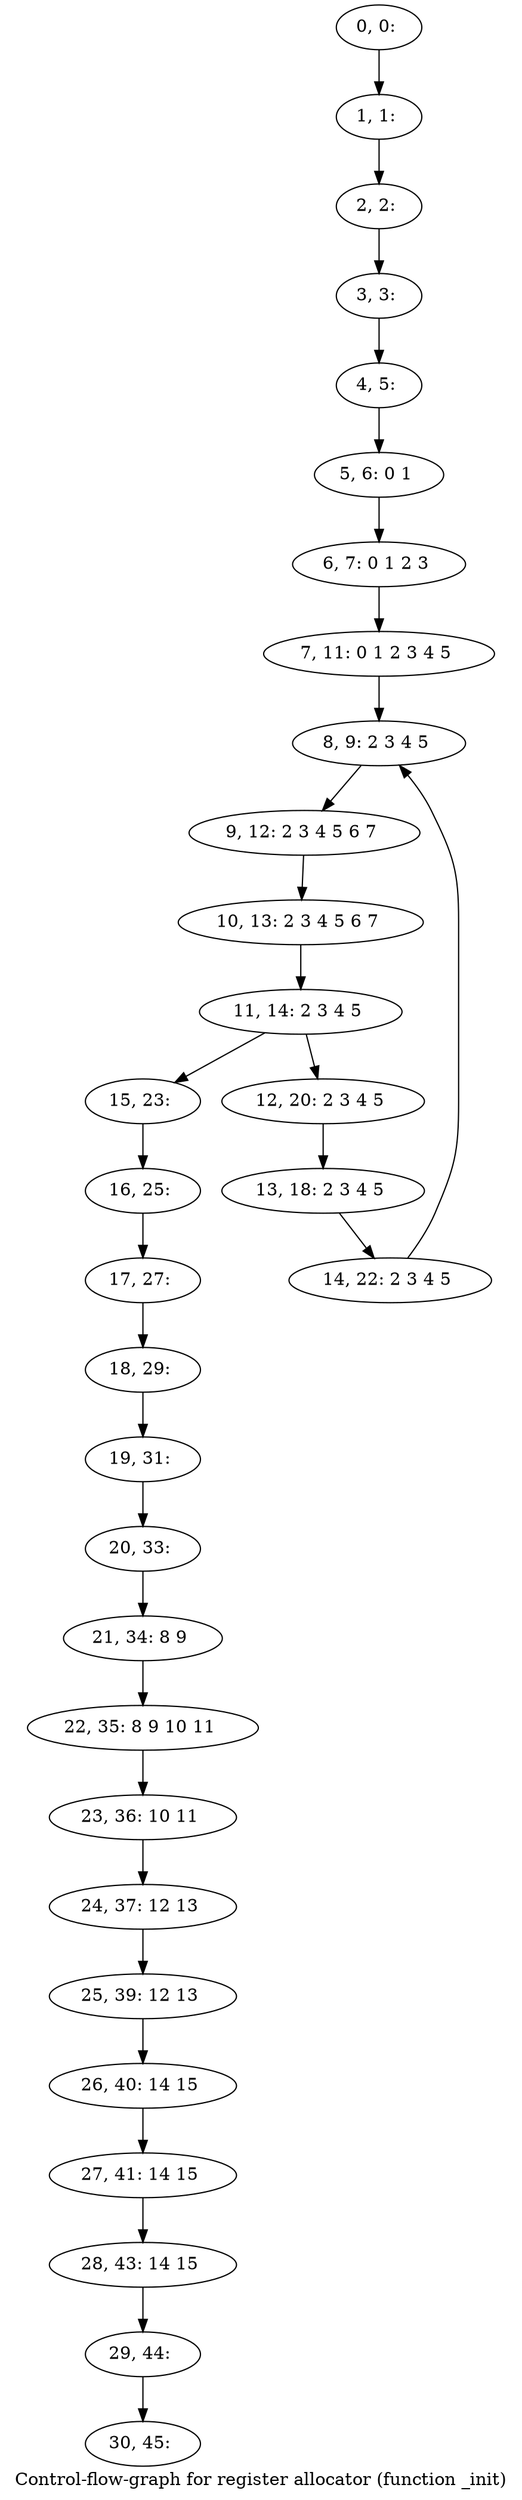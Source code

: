digraph G {
graph [label="Control-flow-graph for register allocator (function _init)"]
0[label="0, 0: "];
1[label="1, 1: "];
2[label="2, 2: "];
3[label="3, 3: "];
4[label="4, 5: "];
5[label="5, 6: 0 1 "];
6[label="6, 7: 0 1 2 3 "];
7[label="7, 11: 0 1 2 3 4 5 "];
8[label="8, 9: 2 3 4 5 "];
9[label="9, 12: 2 3 4 5 6 7 "];
10[label="10, 13: 2 3 4 5 6 7 "];
11[label="11, 14: 2 3 4 5 "];
12[label="12, 20: 2 3 4 5 "];
13[label="13, 18: 2 3 4 5 "];
14[label="14, 22: 2 3 4 5 "];
15[label="15, 23: "];
16[label="16, 25: "];
17[label="17, 27: "];
18[label="18, 29: "];
19[label="19, 31: "];
20[label="20, 33: "];
21[label="21, 34: 8 9 "];
22[label="22, 35: 8 9 10 11 "];
23[label="23, 36: 10 11 "];
24[label="24, 37: 12 13 "];
25[label="25, 39: 12 13 "];
26[label="26, 40: 14 15 "];
27[label="27, 41: 14 15 "];
28[label="28, 43: 14 15 "];
29[label="29, 44: "];
30[label="30, 45: "];
0->1 ;
1->2 ;
2->3 ;
3->4 ;
4->5 ;
5->6 ;
6->7 ;
7->8 ;
8->9 ;
9->10 ;
10->11 ;
11->12 ;
11->15 ;
12->13 ;
13->14 ;
14->8 ;
15->16 ;
16->17 ;
17->18 ;
18->19 ;
19->20 ;
20->21 ;
21->22 ;
22->23 ;
23->24 ;
24->25 ;
25->26 ;
26->27 ;
27->28 ;
28->29 ;
29->30 ;
}
